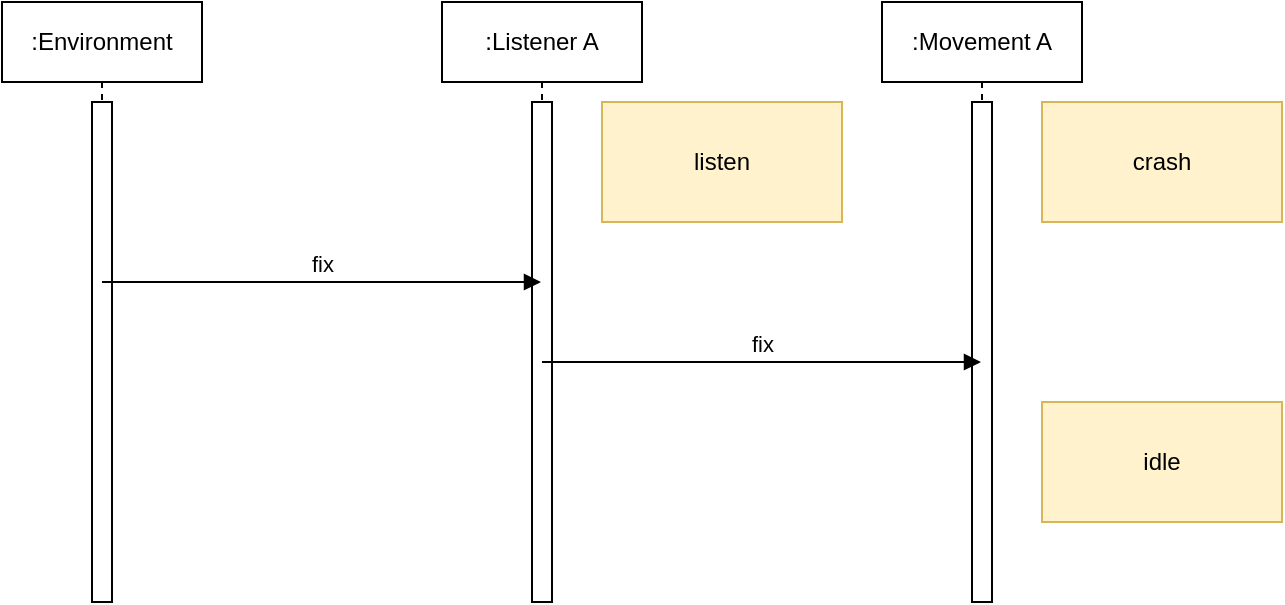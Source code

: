 <mxfile version="13.7.3" type="device"><diagram id="I73YD6Lh0cbp2bNylptz" name="Pagina-1"><mxGraphModel dx="1422" dy="822" grid="1" gridSize="10" guides="1" tooltips="1" connect="1" arrows="1" fold="1" page="1" pageScale="1" pageWidth="827" pageHeight="1169" math="0" shadow="0"><root><mxCell id="0"/><mxCell id="1" parent="0"/><mxCell id="jda8lWaat5ofRo64w5Vs-1" value=":Environment" style="shape=umlLifeline;perimeter=lifelinePerimeter;whiteSpace=wrap;html=1;container=1;collapsible=0;recursiveResize=0;outlineConnect=0;" vertex="1" parent="1"><mxGeometry x="80" y="80" width="100" height="300" as="geometry"/></mxCell><mxCell id="jda8lWaat5ofRo64w5Vs-9" value="" style="html=1;points=[];perimeter=orthogonalPerimeter;" vertex="1" parent="jda8lWaat5ofRo64w5Vs-1"><mxGeometry x="45" y="50" width="10" height="250" as="geometry"/></mxCell><mxCell id="jda8lWaat5ofRo64w5Vs-2" value=":Listener A" style="shape=umlLifeline;perimeter=lifelinePerimeter;whiteSpace=wrap;html=1;container=1;collapsible=0;recursiveResize=0;outlineConnect=0;" vertex="1" parent="1"><mxGeometry x="300" y="80" width="100" height="300" as="geometry"/></mxCell><mxCell id="jda8lWaat5ofRo64w5Vs-10" value="" style="html=1;points=[];perimeter=orthogonalPerimeter;" vertex="1" parent="jda8lWaat5ofRo64w5Vs-2"><mxGeometry x="45" y="50" width="10" height="250" as="geometry"/></mxCell><mxCell id="jda8lWaat5ofRo64w5Vs-3" value=":Movement A" style="shape=umlLifeline;perimeter=lifelinePerimeter;whiteSpace=wrap;html=1;container=1;collapsible=0;recursiveResize=0;outlineConnect=0;" vertex="1" parent="1"><mxGeometry x="520" y="80" width="100" height="300" as="geometry"/></mxCell><mxCell id="jda8lWaat5ofRo64w5Vs-11" value="" style="html=1;points=[];perimeter=orthogonalPerimeter;" vertex="1" parent="jda8lWaat5ofRo64w5Vs-3"><mxGeometry x="45" y="50" width="10" height="250" as="geometry"/></mxCell><mxCell id="jda8lWaat5ofRo64w5Vs-4" value="listen" style="rounded=0;whiteSpace=wrap;html=1;fillColor=#fff2cc;strokeColor=#d6b656;" vertex="1" parent="1"><mxGeometry x="380" y="130" width="120" height="60" as="geometry"/></mxCell><mxCell id="jda8lWaat5ofRo64w5Vs-5" value="crash" style="rounded=0;whiteSpace=wrap;html=1;fillColor=#fff2cc;strokeColor=#d6b656;" vertex="1" parent="1"><mxGeometry x="600" y="130" width="120" height="60" as="geometry"/></mxCell><mxCell id="jda8lWaat5ofRo64w5Vs-6" value="idle" style="rounded=0;whiteSpace=wrap;html=1;fillColor=#fff2cc;strokeColor=#d6b656;" vertex="1" parent="1"><mxGeometry x="600" y="280" width="120" height="60" as="geometry"/></mxCell><mxCell id="jda8lWaat5ofRo64w5Vs-7" value="fix" style="html=1;verticalAlign=bottom;endArrow=block;" edge="1" parent="1" source="jda8lWaat5ofRo64w5Vs-1" target="jda8lWaat5ofRo64w5Vs-2"><mxGeometry width="80" relative="1" as="geometry"><mxPoint x="200" y="200" as="sourcePoint"/><mxPoint x="280" y="200" as="targetPoint"/><Array as="points"><mxPoint x="290" y="220"/></Array></mxGeometry></mxCell><mxCell id="jda8lWaat5ofRo64w5Vs-8" value="fix" style="html=1;verticalAlign=bottom;endArrow=block;" edge="1" parent="1" source="jda8lWaat5ofRo64w5Vs-2" target="jda8lWaat5ofRo64w5Vs-3"><mxGeometry width="80" relative="1" as="geometry"><mxPoint x="139.5" y="240" as="sourcePoint"/><mxPoint x="359.5" y="240" as="targetPoint"/><Array as="points"><mxPoint x="500" y="260"/></Array></mxGeometry></mxCell></root></mxGraphModel></diagram></mxfile>
